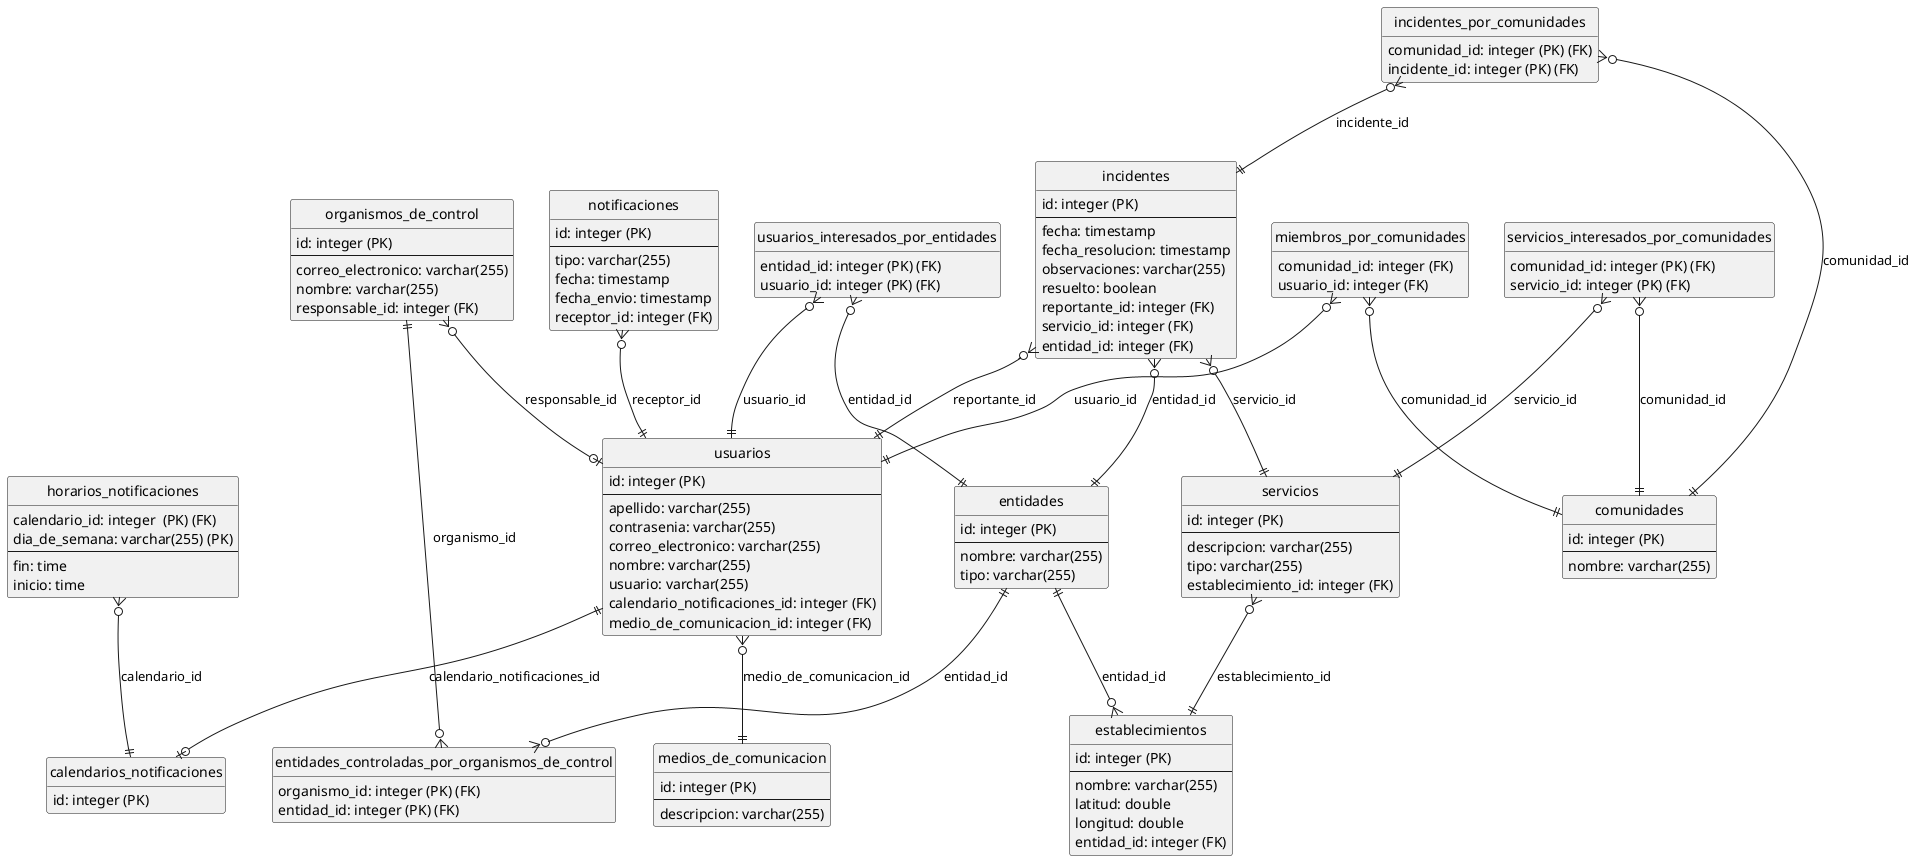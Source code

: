 @startuml

hide circle
hide empty members

ENTITY calendarios_notificaciones {
  id: integer (PK)
}

ENTITY comunidades {
  id: integer (PK)
  --
  nombre: varchar(255)
}

ENTITY entidades {
  id: integer (PK)
  --
  nombre: varchar(255)
  tipo: varchar(255)
}

ENTITY entidades_controladas_por_organismos_de_control {
  organismo_id: integer (PK) (FK)
  entidad_id: integer (PK) (FK)
}

ENTITY establecimientos {
  id: integer (PK)
  --
  nombre: varchar(255)
  latitud: double
  longitud: double
  entidad_id: integer (FK)
}

ENTITY horarios_notificaciones {
  calendario_id: integer  (PK) (FK)
  dia_de_semana: varchar(255) (PK)
  --
  fin: time
  inicio: time
}

ENTITY incidentes {
  id: integer (PK)
  --
  fecha: timestamp
  fecha_resolucion: timestamp
  observaciones: varchar(255)
  resuelto: boolean
  reportante_id: integer (FK)
  servicio_id: integer (FK)
  entidad_id: integer (FK)
}

ENTITY incidentes_por_comunidades {
  comunidad_id: integer (PK) (FK)
  incidente_id: integer (PK) (FK)
}

ENTITY medios_de_comunicacion {
  id: integer (PK)
  --
  descripcion: varchar(255)
}

ENTITY miembros_por_comunidades {
  comunidad_id: integer (FK)
  usuario_id: integer (FK)
}

ENTITY notificaciones {
  id: integer (PK)
  --
  tipo: varchar(255)
  fecha: timestamp
  fecha_envio: timestamp
  receptor_id: integer (FK)
}

ENTITY organismos_de_control {
  id: integer (PK)
  --
  correo_electronico: varchar(255)
  nombre: varchar(255)
  responsable_id: integer (FK)
}

ENTITY servicios {
  id: integer (PK)
  --
  descripcion: varchar(255)
  tipo: varchar(255)
  establecimiento_id: integer (FK)
}

ENTITY servicios_interesados_por_comunidades {
  comunidad_id: integer (PK) (FK)
  servicio_id: integer (PK) (FK)
}

ENTITY usuarios {
  id: integer (PK)
  --
  apellido: varchar(255)
  contrasenia: varchar(255)
  correo_electronico: varchar(255)
  nombre: varchar(255)
  usuario: varchar(255)
  calendario_notificaciones_id: integer (FK)
  medio_de_comunicacion_id: integer (FK)
}

ENTITY usuarios_interesados_por_entidades {
  entidad_id: integer (PK) (FK)
  usuario_id: integer (PK) (FK)
}

organismos_de_control ||--o{ entidades_controladas_por_organismos_de_control : organismo_id
entidades ||--o{ entidades_controladas_por_organismos_de_control : entidad_id
entidades ||--o{ establecimientos : entidad_id
horarios_notificaciones }o--|| calendarios_notificaciones : calendario_id
incidentes }o--|| usuarios : reportante_id
incidentes }o--|| servicios : servicio_id
incidentes }o--|| entidades : entidad_id
incidentes_por_comunidades }o--|| comunidades : comunidad_id
incidentes_por_comunidades }o--|| incidentes : incidente_id
miembros_por_comunidades }o--|| usuarios : usuario_id
miembros_por_comunidades }o--|| comunidades : comunidad_id
notificaciones }o--|| usuarios : receptor_id
organismos_de_control }o--o| usuarios : responsable_id
servicios }o--|| establecimientos : establecimiento_id
servicios_interesados_por_comunidades }o--|| comunidades : comunidad_id
servicios_interesados_por_comunidades }o--|| servicios : servicio_id
usuarios ||--o| calendarios_notificaciones : calendario_notificaciones_id
usuarios }o--|| medios_de_comunicacion : medio_de_comunicacion_id
usuarios_interesados_por_entidades }o--|| entidades : entidad_id
usuarios_interesados_por_entidades }o--|| usuarios : usuario_id

@enduml
